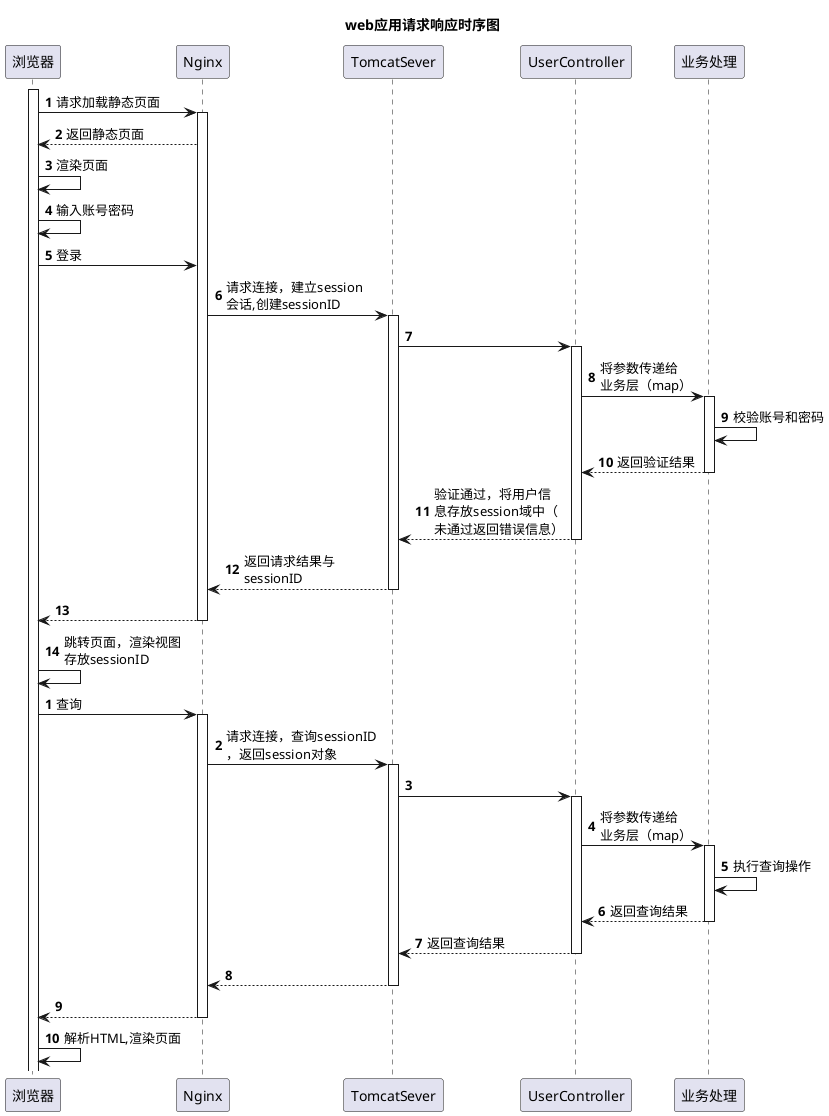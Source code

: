 @startuml
'https://plantuml.com/sequence-diagram

'Alice -> Bob: Authentication Request
'Bob --> Alice: Authentication Response
'
'Alice -> Bob: Another authentication Request
'Alice <-- Bob: another authentication Response

'actor user #red
'boundary 边界 #blue
'control 控制 #green
'entity 实体  #pink
'database 数据库 #yellow

title web应用请求响应时序图

autonumber
activate 浏览器
浏览器 ->Nginx:请求加载静态页面
activate Nginx
Nginx-->浏览器:返回静态页面
浏览器 ->浏览器 :渲染页面
浏览器 ->浏览器 :输入账号密码
浏览器 ->Nginx:登录
Nginx -> TomcatSever:请求连接，建立session\n会话,创建sessionID

activate TomcatSever
TomcatSever-> UserController
activate UserController
UserController->业务处理:将参数传递给\n业务层（map）

activate 业务处理
业务处理 -> 业务处理:校验账号和密码
业务处理 -->UserController:返回验证结果
deactivate 业务处理

UserController --> TomcatSever:验证通过，将用户信\n息存放session域中（\n未通过返回错误信息）
deactivate UserController

TomcatSever-->Nginx:返回请求结果与\nsessionID
deactivate TomcatSever

Nginx -->浏览器
deactivate Nginx
浏览器 -> 浏览器:跳转页面，渲染视图\n存放sessionID

'
autonumber
浏览器 -> Nginx:查询
activate Nginx
Nginx -> TomcatSever:请求连接，查询sessionID\n，返回session对象
activate TomcatSever
TomcatSever -> UserController
activate UserController
UserController -> 业务处理:将参数传递给\n业务层（map）
activate 业务处理
业务处理 ->业务处理:执行查询操作
UserController <-- 业务处理:返回查询结果
deactivate 业务处理
TomcatSever <-- UserController:返回查询结果
deactivate UserController
Nginx <-- TomcatSever
deactivate TomcatSever
浏览器 <--Nginx
deactivate Nginx
浏览器->浏览器:解析HTML,渲染页面

@enduml


